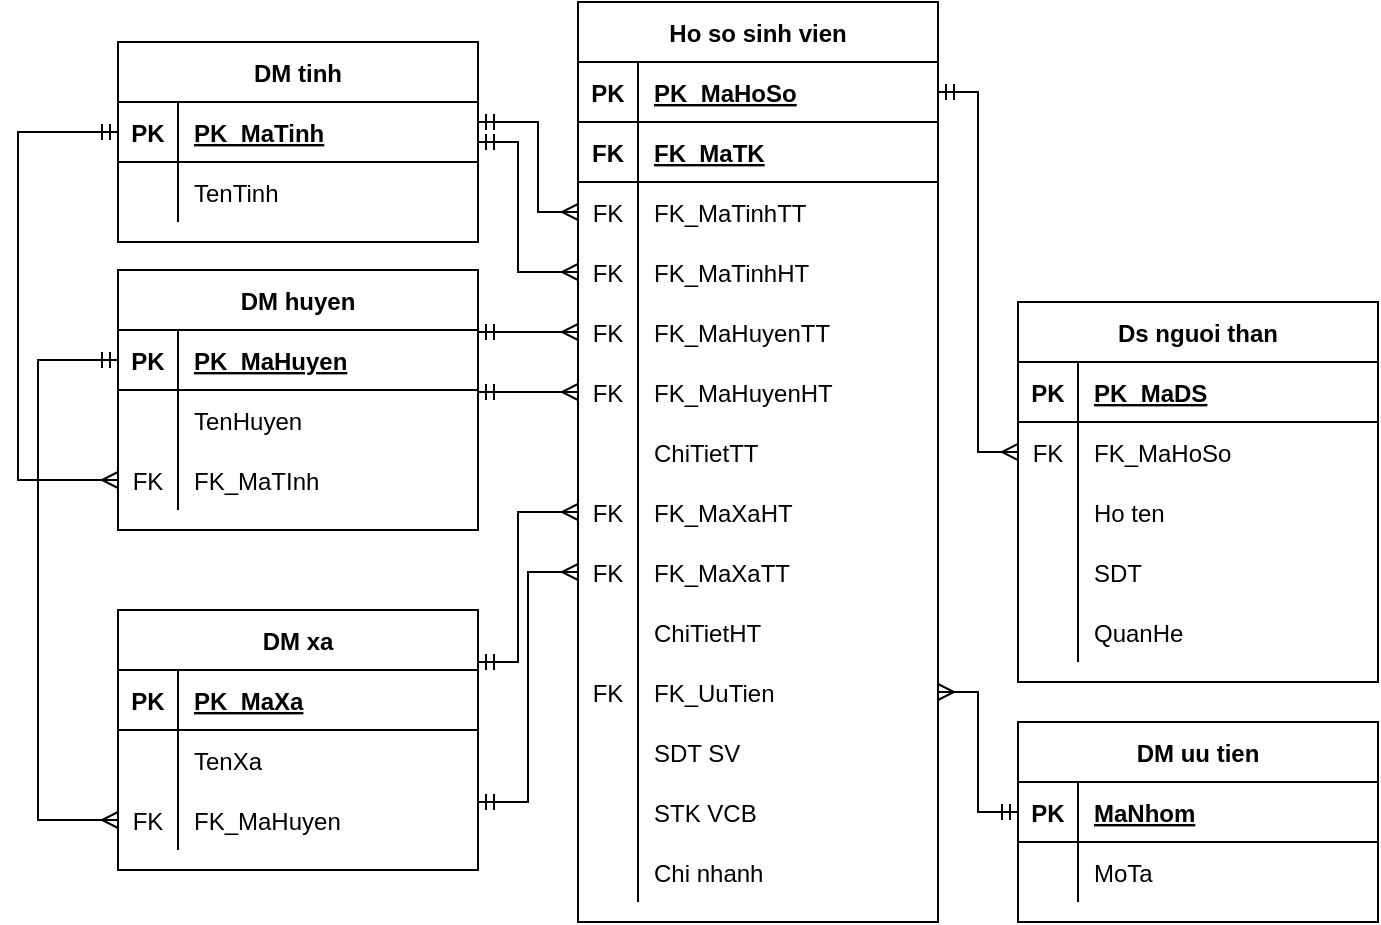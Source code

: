 <mxfile version="14.9.4" type="device"><diagram id="vmubvNUC6eZCrKZNaQJe" name="Page-1"><mxGraphModel dx="1038" dy="556" grid="1" gridSize="10" guides="1" tooltips="1" connect="1" arrows="1" fold="1" page="1" pageScale="1" pageWidth="1169" pageHeight="827" math="0" shadow="0"><root><mxCell id="0"/><mxCell id="1" parent="0"/><mxCell id="HDSf3Jfx4WkuOXrJgDsM-1" value="Ho so sinh vien" style="shape=table;startSize=30;container=1;collapsible=1;childLayout=tableLayout;fixedRows=1;rowLines=0;fontStyle=1;align=center;resizeLast=1;" parent="1" vertex="1"><mxGeometry x="370" y="60" width="180" height="460" as="geometry"/></mxCell><mxCell id="HDSf3Jfx4WkuOXrJgDsM-2" value="" style="shape=partialRectangle;collapsible=0;dropTarget=0;pointerEvents=0;fillColor=none;top=0;left=0;bottom=1;right=0;points=[[0,0.5],[1,0.5]];portConstraint=eastwest;" parent="HDSf3Jfx4WkuOXrJgDsM-1" vertex="1"><mxGeometry y="30" width="180" height="30" as="geometry"/></mxCell><mxCell id="HDSf3Jfx4WkuOXrJgDsM-3" value="PK" style="shape=partialRectangle;connectable=0;fillColor=none;top=0;left=0;bottom=0;right=0;fontStyle=1;overflow=hidden;" parent="HDSf3Jfx4WkuOXrJgDsM-2" vertex="1"><mxGeometry width="30" height="30" as="geometry"/></mxCell><mxCell id="HDSf3Jfx4WkuOXrJgDsM-4" value="PK_MaHoSo" style="shape=partialRectangle;connectable=0;fillColor=none;top=0;left=0;bottom=0;right=0;align=left;spacingLeft=6;fontStyle=5;overflow=hidden;" parent="HDSf3Jfx4WkuOXrJgDsM-2" vertex="1"><mxGeometry x="30" width="150" height="30" as="geometry"/></mxCell><mxCell id="HDSf3Jfx4WkuOXrJgDsM-14" value="" style="shape=partialRectangle;collapsible=0;dropTarget=0;pointerEvents=0;fillColor=none;top=0;left=0;bottom=1;right=0;points=[[0,0.5],[1,0.5]];portConstraint=eastwest;" parent="HDSf3Jfx4WkuOXrJgDsM-1" vertex="1"><mxGeometry y="60" width="180" height="30" as="geometry"/></mxCell><mxCell id="HDSf3Jfx4WkuOXrJgDsM-15" value="FK" style="shape=partialRectangle;connectable=0;fillColor=none;top=0;left=0;bottom=0;right=0;fontStyle=1;overflow=hidden;" parent="HDSf3Jfx4WkuOXrJgDsM-14" vertex="1"><mxGeometry width="30" height="30" as="geometry"/></mxCell><mxCell id="HDSf3Jfx4WkuOXrJgDsM-16" value="FK_MaTK" style="shape=partialRectangle;connectable=0;fillColor=none;top=0;left=0;bottom=0;right=0;align=left;spacingLeft=6;fontStyle=5;overflow=hidden;" parent="HDSf3Jfx4WkuOXrJgDsM-14" vertex="1"><mxGeometry x="30" width="150" height="30" as="geometry"/></mxCell><mxCell id="HDSf3Jfx4WkuOXrJgDsM-5" value="" style="shape=partialRectangle;collapsible=0;dropTarget=0;pointerEvents=0;fillColor=none;top=0;left=0;bottom=0;right=0;points=[[0,0.5],[1,0.5]];portConstraint=eastwest;" parent="HDSf3Jfx4WkuOXrJgDsM-1" vertex="1"><mxGeometry y="90" width="180" height="30" as="geometry"/></mxCell><mxCell id="HDSf3Jfx4WkuOXrJgDsM-6" value="FK" style="shape=partialRectangle;connectable=0;fillColor=none;top=0;left=0;bottom=0;right=0;editable=1;overflow=hidden;" parent="HDSf3Jfx4WkuOXrJgDsM-5" vertex="1"><mxGeometry width="30" height="30" as="geometry"/></mxCell><mxCell id="HDSf3Jfx4WkuOXrJgDsM-7" value="FK_MaTinhTT" style="shape=partialRectangle;connectable=0;fillColor=none;top=0;left=0;bottom=0;right=0;align=left;spacingLeft=6;overflow=hidden;" parent="HDSf3Jfx4WkuOXrJgDsM-5" vertex="1"><mxGeometry x="30" width="150" height="30" as="geometry"/></mxCell><mxCell id="HDSf3Jfx4WkuOXrJgDsM-21" value="" style="shape=partialRectangle;collapsible=0;dropTarget=0;pointerEvents=0;fillColor=none;top=0;left=0;bottom=0;right=0;points=[[0,0.5],[1,0.5]];portConstraint=eastwest;" parent="HDSf3Jfx4WkuOXrJgDsM-1" vertex="1"><mxGeometry y="120" width="180" height="30" as="geometry"/></mxCell><mxCell id="HDSf3Jfx4WkuOXrJgDsM-22" value="FK" style="shape=partialRectangle;connectable=0;fillColor=none;top=0;left=0;bottom=0;right=0;editable=1;overflow=hidden;" parent="HDSf3Jfx4WkuOXrJgDsM-21" vertex="1"><mxGeometry width="30" height="30" as="geometry"/></mxCell><mxCell id="HDSf3Jfx4WkuOXrJgDsM-23" value="FK_MaTinhHT" style="shape=partialRectangle;connectable=0;fillColor=none;top=0;left=0;bottom=0;right=0;align=left;spacingLeft=6;overflow=hidden;" parent="HDSf3Jfx4WkuOXrJgDsM-21" vertex="1"><mxGeometry x="30" width="150" height="30" as="geometry"/></mxCell><mxCell id="HDSf3Jfx4WkuOXrJgDsM-8" value="" style="shape=partialRectangle;collapsible=0;dropTarget=0;pointerEvents=0;fillColor=none;top=0;left=0;bottom=0;right=0;points=[[0,0.5],[1,0.5]];portConstraint=eastwest;" parent="HDSf3Jfx4WkuOXrJgDsM-1" vertex="1"><mxGeometry y="150" width="180" height="30" as="geometry"/></mxCell><mxCell id="HDSf3Jfx4WkuOXrJgDsM-9" value="FK" style="shape=partialRectangle;connectable=0;fillColor=none;top=0;left=0;bottom=0;right=0;editable=1;overflow=hidden;" parent="HDSf3Jfx4WkuOXrJgDsM-8" vertex="1"><mxGeometry width="30" height="30" as="geometry"/></mxCell><mxCell id="HDSf3Jfx4WkuOXrJgDsM-10" value="FK_MaHuyenTT" style="shape=partialRectangle;connectable=0;fillColor=none;top=0;left=0;bottom=0;right=0;align=left;spacingLeft=6;overflow=hidden;" parent="HDSf3Jfx4WkuOXrJgDsM-8" vertex="1"><mxGeometry x="30" width="150" height="30" as="geometry"/></mxCell><mxCell id="HDSf3Jfx4WkuOXrJgDsM-24" value="" style="shape=partialRectangle;collapsible=0;dropTarget=0;pointerEvents=0;fillColor=none;top=0;left=0;bottom=0;right=0;points=[[0,0.5],[1,0.5]];portConstraint=eastwest;" parent="HDSf3Jfx4WkuOXrJgDsM-1" vertex="1"><mxGeometry y="180" width="180" height="30" as="geometry"/></mxCell><mxCell id="HDSf3Jfx4WkuOXrJgDsM-25" value="FK" style="shape=partialRectangle;connectable=0;fillColor=none;top=0;left=0;bottom=0;right=0;editable=1;overflow=hidden;" parent="HDSf3Jfx4WkuOXrJgDsM-24" vertex="1"><mxGeometry width="30" height="30" as="geometry"/></mxCell><mxCell id="HDSf3Jfx4WkuOXrJgDsM-26" value="FK_MaHuyenHT" style="shape=partialRectangle;connectable=0;fillColor=none;top=0;left=0;bottom=0;right=0;align=left;spacingLeft=6;overflow=hidden;" parent="HDSf3Jfx4WkuOXrJgDsM-24" vertex="1"><mxGeometry x="30" width="150" height="30" as="geometry"/></mxCell><mxCell id="HDSf3Jfx4WkuOXrJgDsM-30" value="" style="shape=partialRectangle;collapsible=0;dropTarget=0;pointerEvents=0;fillColor=none;top=0;left=0;bottom=0;right=0;points=[[0,0.5],[1,0.5]];portConstraint=eastwest;" parent="HDSf3Jfx4WkuOXrJgDsM-1" vertex="1"><mxGeometry y="210" width="180" height="30" as="geometry"/></mxCell><mxCell id="HDSf3Jfx4WkuOXrJgDsM-31" value="" style="shape=partialRectangle;connectable=0;fillColor=none;top=0;left=0;bottom=0;right=0;editable=1;overflow=hidden;" parent="HDSf3Jfx4WkuOXrJgDsM-30" vertex="1"><mxGeometry width="30" height="30" as="geometry"/></mxCell><mxCell id="HDSf3Jfx4WkuOXrJgDsM-32" value="ChiTietTT" style="shape=partialRectangle;connectable=0;fillColor=none;top=0;left=0;bottom=0;right=0;align=left;spacingLeft=6;overflow=hidden;" parent="HDSf3Jfx4WkuOXrJgDsM-30" vertex="1"><mxGeometry x="30" width="150" height="30" as="geometry"/></mxCell><mxCell id="HDSf3Jfx4WkuOXrJgDsM-27" value="" style="shape=partialRectangle;collapsible=0;dropTarget=0;pointerEvents=0;fillColor=none;top=0;left=0;bottom=0;right=0;points=[[0,0.5],[1,0.5]];portConstraint=eastwest;" parent="HDSf3Jfx4WkuOXrJgDsM-1" vertex="1"><mxGeometry y="240" width="180" height="30" as="geometry"/></mxCell><mxCell id="HDSf3Jfx4WkuOXrJgDsM-28" value="FK" style="shape=partialRectangle;connectable=0;fillColor=none;top=0;left=0;bottom=0;right=0;editable=1;overflow=hidden;" parent="HDSf3Jfx4WkuOXrJgDsM-27" vertex="1"><mxGeometry width="30" height="30" as="geometry"/></mxCell><mxCell id="HDSf3Jfx4WkuOXrJgDsM-29" value="FK_MaXaHT" style="shape=partialRectangle;connectable=0;fillColor=none;top=0;left=0;bottom=0;right=0;align=left;spacingLeft=6;overflow=hidden;" parent="HDSf3Jfx4WkuOXrJgDsM-27" vertex="1"><mxGeometry x="30" width="150" height="30" as="geometry"/></mxCell><mxCell id="HDSf3Jfx4WkuOXrJgDsM-11" value="" style="shape=partialRectangle;collapsible=0;dropTarget=0;pointerEvents=0;fillColor=none;top=0;left=0;bottom=0;right=0;points=[[0,0.5],[1,0.5]];portConstraint=eastwest;" parent="HDSf3Jfx4WkuOXrJgDsM-1" vertex="1"><mxGeometry y="270" width="180" height="30" as="geometry"/></mxCell><mxCell id="HDSf3Jfx4WkuOXrJgDsM-12" value="FK" style="shape=partialRectangle;connectable=0;fillColor=none;top=0;left=0;bottom=0;right=0;editable=1;overflow=hidden;" parent="HDSf3Jfx4WkuOXrJgDsM-11" vertex="1"><mxGeometry width="30" height="30" as="geometry"/></mxCell><mxCell id="HDSf3Jfx4WkuOXrJgDsM-13" value="FK_MaXaTT" style="shape=partialRectangle;connectable=0;fillColor=none;top=0;left=0;bottom=0;right=0;align=left;spacingLeft=6;overflow=hidden;" parent="HDSf3Jfx4WkuOXrJgDsM-11" vertex="1"><mxGeometry x="30" width="150" height="30" as="geometry"/></mxCell><mxCell id="HDSf3Jfx4WkuOXrJgDsM-33" value="" style="shape=partialRectangle;collapsible=0;dropTarget=0;pointerEvents=0;fillColor=none;top=0;left=0;bottom=0;right=0;points=[[0,0.5],[1,0.5]];portConstraint=eastwest;" parent="HDSf3Jfx4WkuOXrJgDsM-1" vertex="1"><mxGeometry y="300" width="180" height="30" as="geometry"/></mxCell><mxCell id="HDSf3Jfx4WkuOXrJgDsM-34" value="" style="shape=partialRectangle;connectable=0;fillColor=none;top=0;left=0;bottom=0;right=0;editable=1;overflow=hidden;" parent="HDSf3Jfx4WkuOXrJgDsM-33" vertex="1"><mxGeometry width="30" height="30" as="geometry"/></mxCell><mxCell id="HDSf3Jfx4WkuOXrJgDsM-35" value="ChiTietHT" style="shape=partialRectangle;connectable=0;fillColor=none;top=0;left=0;bottom=0;right=0;align=left;spacingLeft=6;overflow=hidden;" parent="HDSf3Jfx4WkuOXrJgDsM-33" vertex="1"><mxGeometry x="30" width="150" height="30" as="geometry"/></mxCell><mxCell id="HDSf3Jfx4WkuOXrJgDsM-104" value="" style="shape=partialRectangle;collapsible=0;dropTarget=0;pointerEvents=0;fillColor=none;top=0;left=0;bottom=0;right=0;points=[[0,0.5],[1,0.5]];portConstraint=eastwest;" parent="HDSf3Jfx4WkuOXrJgDsM-1" vertex="1"><mxGeometry y="330" width="180" height="30" as="geometry"/></mxCell><mxCell id="HDSf3Jfx4WkuOXrJgDsM-105" value="FK" style="shape=partialRectangle;connectable=0;fillColor=none;top=0;left=0;bottom=0;right=0;editable=1;overflow=hidden;" parent="HDSf3Jfx4WkuOXrJgDsM-104" vertex="1"><mxGeometry width="30" height="30" as="geometry"/></mxCell><mxCell id="HDSf3Jfx4WkuOXrJgDsM-106" value="FK_UuTien" style="shape=partialRectangle;connectable=0;fillColor=none;top=0;left=0;bottom=0;right=0;align=left;spacingLeft=6;overflow=hidden;" parent="HDSf3Jfx4WkuOXrJgDsM-104" vertex="1"><mxGeometry x="30" width="150" height="30" as="geometry"/></mxCell><mxCell id="HDSf3Jfx4WkuOXrJgDsM-126" value="" style="shape=partialRectangle;collapsible=0;dropTarget=0;pointerEvents=0;fillColor=none;top=0;left=0;bottom=0;right=0;points=[[0,0.5],[1,0.5]];portConstraint=eastwest;" parent="HDSf3Jfx4WkuOXrJgDsM-1" vertex="1"><mxGeometry y="360" width="180" height="30" as="geometry"/></mxCell><mxCell id="HDSf3Jfx4WkuOXrJgDsM-127" value="" style="shape=partialRectangle;connectable=0;fillColor=none;top=0;left=0;bottom=0;right=0;editable=1;overflow=hidden;" parent="HDSf3Jfx4WkuOXrJgDsM-126" vertex="1"><mxGeometry width="30" height="30" as="geometry"/></mxCell><mxCell id="HDSf3Jfx4WkuOXrJgDsM-128" value="SDT SV" style="shape=partialRectangle;connectable=0;fillColor=none;top=0;left=0;bottom=0;right=0;align=left;spacingLeft=6;overflow=hidden;" parent="HDSf3Jfx4WkuOXrJgDsM-126" vertex="1"><mxGeometry x="30" width="150" height="30" as="geometry"/></mxCell><mxCell id="HDSf3Jfx4WkuOXrJgDsM-129" value="" style="shape=partialRectangle;collapsible=0;dropTarget=0;pointerEvents=0;fillColor=none;top=0;left=0;bottom=0;right=0;points=[[0,0.5],[1,0.5]];portConstraint=eastwest;" parent="HDSf3Jfx4WkuOXrJgDsM-1" vertex="1"><mxGeometry y="390" width="180" height="30" as="geometry"/></mxCell><mxCell id="HDSf3Jfx4WkuOXrJgDsM-130" value="" style="shape=partialRectangle;connectable=0;fillColor=none;top=0;left=0;bottom=0;right=0;editable=1;overflow=hidden;" parent="HDSf3Jfx4WkuOXrJgDsM-129" vertex="1"><mxGeometry width="30" height="30" as="geometry"/></mxCell><mxCell id="HDSf3Jfx4WkuOXrJgDsM-131" value="STK VCB" style="shape=partialRectangle;connectable=0;fillColor=none;top=0;left=0;bottom=0;right=0;align=left;spacingLeft=6;overflow=hidden;" parent="HDSf3Jfx4WkuOXrJgDsM-129" vertex="1"><mxGeometry x="30" width="150" height="30" as="geometry"/></mxCell><mxCell id="HDSf3Jfx4WkuOXrJgDsM-132" value="" style="shape=partialRectangle;collapsible=0;dropTarget=0;pointerEvents=0;fillColor=none;top=0;left=0;bottom=0;right=0;points=[[0,0.5],[1,0.5]];portConstraint=eastwest;" parent="HDSf3Jfx4WkuOXrJgDsM-1" vertex="1"><mxGeometry y="420" width="180" height="30" as="geometry"/></mxCell><mxCell id="HDSf3Jfx4WkuOXrJgDsM-133" value="" style="shape=partialRectangle;connectable=0;fillColor=none;top=0;left=0;bottom=0;right=0;editable=1;overflow=hidden;" parent="HDSf3Jfx4WkuOXrJgDsM-132" vertex="1"><mxGeometry width="30" height="30" as="geometry"/></mxCell><mxCell id="HDSf3Jfx4WkuOXrJgDsM-134" value="Chi nhanh" style="shape=partialRectangle;connectable=0;fillColor=none;top=0;left=0;bottom=0;right=0;align=left;spacingLeft=6;overflow=hidden;" parent="HDSf3Jfx4WkuOXrJgDsM-132" vertex="1"><mxGeometry x="30" width="150" height="30" as="geometry"/></mxCell><mxCell id="HDSf3Jfx4WkuOXrJgDsM-107" value="DM uu tien" style="shape=table;startSize=30;container=1;collapsible=1;childLayout=tableLayout;fixedRows=1;rowLines=0;fontStyle=1;align=center;resizeLast=1;" parent="1" vertex="1"><mxGeometry x="590" y="420" width="180" height="100" as="geometry"/></mxCell><mxCell id="HDSf3Jfx4WkuOXrJgDsM-108" value="" style="shape=partialRectangle;collapsible=0;dropTarget=0;pointerEvents=0;fillColor=none;top=0;left=0;bottom=1;right=0;points=[[0,0.5],[1,0.5]];portConstraint=eastwest;" parent="HDSf3Jfx4WkuOXrJgDsM-107" vertex="1"><mxGeometry y="30" width="180" height="30" as="geometry"/></mxCell><mxCell id="HDSf3Jfx4WkuOXrJgDsM-109" value="PK" style="shape=partialRectangle;connectable=0;fillColor=none;top=0;left=0;bottom=0;right=0;fontStyle=1;overflow=hidden;" parent="HDSf3Jfx4WkuOXrJgDsM-108" vertex="1"><mxGeometry width="30" height="30" as="geometry"/></mxCell><mxCell id="HDSf3Jfx4WkuOXrJgDsM-110" value="MaNhom" style="shape=partialRectangle;connectable=0;fillColor=none;top=0;left=0;bottom=0;right=0;align=left;spacingLeft=6;fontStyle=5;overflow=hidden;" parent="HDSf3Jfx4WkuOXrJgDsM-108" vertex="1"><mxGeometry x="30" width="150" height="30" as="geometry"/></mxCell><mxCell id="HDSf3Jfx4WkuOXrJgDsM-111" value="" style="shape=partialRectangle;collapsible=0;dropTarget=0;pointerEvents=0;fillColor=none;top=0;left=0;bottom=0;right=0;points=[[0,0.5],[1,0.5]];portConstraint=eastwest;" parent="HDSf3Jfx4WkuOXrJgDsM-107" vertex="1"><mxGeometry y="60" width="180" height="30" as="geometry"/></mxCell><mxCell id="HDSf3Jfx4WkuOXrJgDsM-112" value="" style="shape=partialRectangle;connectable=0;fillColor=none;top=0;left=0;bottom=0;right=0;editable=1;overflow=hidden;" parent="HDSf3Jfx4WkuOXrJgDsM-111" vertex="1"><mxGeometry width="30" height="30" as="geometry"/></mxCell><mxCell id="HDSf3Jfx4WkuOXrJgDsM-113" value="MoTa" style="shape=partialRectangle;connectable=0;fillColor=none;top=0;left=0;bottom=0;right=0;align=left;spacingLeft=6;overflow=hidden;" parent="HDSf3Jfx4WkuOXrJgDsM-111" vertex="1"><mxGeometry x="30" width="150" height="30" as="geometry"/></mxCell><mxCell id="HDSf3Jfx4WkuOXrJgDsM-135" value="Ds nguoi than" style="shape=table;startSize=30;container=1;collapsible=1;childLayout=tableLayout;fixedRows=1;rowLines=0;fontStyle=1;align=center;resizeLast=1;" parent="1" vertex="1"><mxGeometry x="590" y="210" width="180" height="190" as="geometry"/></mxCell><mxCell id="HDSf3Jfx4WkuOXrJgDsM-136" value="" style="shape=partialRectangle;collapsible=0;dropTarget=0;pointerEvents=0;fillColor=none;top=0;left=0;bottom=1;right=0;points=[[0,0.5],[1,0.5]];portConstraint=eastwest;" parent="HDSf3Jfx4WkuOXrJgDsM-135" vertex="1"><mxGeometry y="30" width="180" height="30" as="geometry"/></mxCell><mxCell id="HDSf3Jfx4WkuOXrJgDsM-137" value="PK" style="shape=partialRectangle;connectable=0;fillColor=none;top=0;left=0;bottom=0;right=0;fontStyle=1;overflow=hidden;" parent="HDSf3Jfx4WkuOXrJgDsM-136" vertex="1"><mxGeometry width="30" height="30" as="geometry"/></mxCell><mxCell id="HDSf3Jfx4WkuOXrJgDsM-138" value="PK_MaDS" style="shape=partialRectangle;connectable=0;fillColor=none;top=0;left=0;bottom=0;right=0;align=left;spacingLeft=6;fontStyle=5;overflow=hidden;" parent="HDSf3Jfx4WkuOXrJgDsM-136" vertex="1"><mxGeometry x="30" width="150" height="30" as="geometry"/></mxCell><mxCell id="HDSf3Jfx4WkuOXrJgDsM-139" value="" style="shape=partialRectangle;collapsible=0;dropTarget=0;pointerEvents=0;fillColor=none;top=0;left=0;bottom=0;right=0;points=[[0,0.5],[1,0.5]];portConstraint=eastwest;" parent="HDSf3Jfx4WkuOXrJgDsM-135" vertex="1"><mxGeometry y="60" width="180" height="30" as="geometry"/></mxCell><mxCell id="HDSf3Jfx4WkuOXrJgDsM-140" value="FK" style="shape=partialRectangle;connectable=0;fillColor=none;top=0;left=0;bottom=0;right=0;editable=1;overflow=hidden;" parent="HDSf3Jfx4WkuOXrJgDsM-139" vertex="1"><mxGeometry width="30" height="30" as="geometry"/></mxCell><mxCell id="HDSf3Jfx4WkuOXrJgDsM-141" value="FK_MaHoSo" style="shape=partialRectangle;connectable=0;fillColor=none;top=0;left=0;bottom=0;right=0;align=left;spacingLeft=6;overflow=hidden;" parent="HDSf3Jfx4WkuOXrJgDsM-139" vertex="1"><mxGeometry x="30" width="150" height="30" as="geometry"/></mxCell><mxCell id="HDSf3Jfx4WkuOXrJgDsM-149" value="" style="shape=partialRectangle;collapsible=0;dropTarget=0;pointerEvents=0;fillColor=none;top=0;left=0;bottom=0;right=0;points=[[0,0.5],[1,0.5]];portConstraint=eastwest;" parent="HDSf3Jfx4WkuOXrJgDsM-135" vertex="1"><mxGeometry y="90" width="180" height="30" as="geometry"/></mxCell><mxCell id="HDSf3Jfx4WkuOXrJgDsM-150" value="" style="shape=partialRectangle;connectable=0;fillColor=none;top=0;left=0;bottom=0;right=0;editable=1;overflow=hidden;" parent="HDSf3Jfx4WkuOXrJgDsM-149" vertex="1"><mxGeometry width="30" height="30" as="geometry"/></mxCell><mxCell id="HDSf3Jfx4WkuOXrJgDsM-151" value="Ho ten" style="shape=partialRectangle;connectable=0;fillColor=none;top=0;left=0;bottom=0;right=0;align=left;spacingLeft=6;overflow=hidden;" parent="HDSf3Jfx4WkuOXrJgDsM-149" vertex="1"><mxGeometry x="30" width="150" height="30" as="geometry"/></mxCell><mxCell id="HDSf3Jfx4WkuOXrJgDsM-152" value="" style="shape=partialRectangle;collapsible=0;dropTarget=0;pointerEvents=0;fillColor=none;top=0;left=0;bottom=0;right=0;points=[[0,0.5],[1,0.5]];portConstraint=eastwest;" parent="HDSf3Jfx4WkuOXrJgDsM-135" vertex="1"><mxGeometry y="120" width="180" height="30" as="geometry"/></mxCell><mxCell id="HDSf3Jfx4WkuOXrJgDsM-153" value="" style="shape=partialRectangle;connectable=0;fillColor=none;top=0;left=0;bottom=0;right=0;editable=1;overflow=hidden;" parent="HDSf3Jfx4WkuOXrJgDsM-152" vertex="1"><mxGeometry width="30" height="30" as="geometry"/></mxCell><mxCell id="HDSf3Jfx4WkuOXrJgDsM-154" value="SDT" style="shape=partialRectangle;connectable=0;fillColor=none;top=0;left=0;bottom=0;right=0;align=left;spacingLeft=6;overflow=hidden;" parent="HDSf3Jfx4WkuOXrJgDsM-152" vertex="1"><mxGeometry x="30" width="150" height="30" as="geometry"/></mxCell><mxCell id="HDSf3Jfx4WkuOXrJgDsM-155" value="" style="shape=partialRectangle;collapsible=0;dropTarget=0;pointerEvents=0;fillColor=none;top=0;left=0;bottom=0;right=0;points=[[0,0.5],[1,0.5]];portConstraint=eastwest;" parent="HDSf3Jfx4WkuOXrJgDsM-135" vertex="1"><mxGeometry y="150" width="180" height="30" as="geometry"/></mxCell><mxCell id="HDSf3Jfx4WkuOXrJgDsM-156" value="" style="shape=partialRectangle;connectable=0;fillColor=none;top=0;left=0;bottom=0;right=0;editable=1;overflow=hidden;" parent="HDSf3Jfx4WkuOXrJgDsM-155" vertex="1"><mxGeometry width="30" height="30" as="geometry"/></mxCell><mxCell id="HDSf3Jfx4WkuOXrJgDsM-157" value="QuanHe" style="shape=partialRectangle;connectable=0;fillColor=none;top=0;left=0;bottom=0;right=0;align=left;spacingLeft=6;overflow=hidden;" parent="HDSf3Jfx4WkuOXrJgDsM-155" vertex="1"><mxGeometry x="30" width="150" height="30" as="geometry"/></mxCell><mxCell id="HDSf3Jfx4WkuOXrJgDsM-165" value="DM tinh" style="shape=table;startSize=30;container=1;collapsible=1;childLayout=tableLayout;fixedRows=1;rowLines=0;fontStyle=1;align=center;resizeLast=1;" parent="1" vertex="1"><mxGeometry x="140" y="80" width="180" height="100" as="geometry"/></mxCell><mxCell id="HDSf3Jfx4WkuOXrJgDsM-166" value="" style="shape=partialRectangle;collapsible=0;dropTarget=0;pointerEvents=0;fillColor=none;top=0;left=0;bottom=1;right=0;points=[[0,0.5],[1,0.5]];portConstraint=eastwest;" parent="HDSf3Jfx4WkuOXrJgDsM-165" vertex="1"><mxGeometry y="30" width="180" height="30" as="geometry"/></mxCell><mxCell id="HDSf3Jfx4WkuOXrJgDsM-167" value="PK" style="shape=partialRectangle;connectable=0;fillColor=none;top=0;left=0;bottom=0;right=0;fontStyle=1;overflow=hidden;" parent="HDSf3Jfx4WkuOXrJgDsM-166" vertex="1"><mxGeometry width="30" height="30" as="geometry"/></mxCell><mxCell id="HDSf3Jfx4WkuOXrJgDsM-168" value="PK_MaTinh" style="shape=partialRectangle;connectable=0;fillColor=none;top=0;left=0;bottom=0;right=0;align=left;spacingLeft=6;fontStyle=5;overflow=hidden;" parent="HDSf3Jfx4WkuOXrJgDsM-166" vertex="1"><mxGeometry x="30" width="150" height="30" as="geometry"/></mxCell><mxCell id="HDSf3Jfx4WkuOXrJgDsM-169" value="" style="shape=partialRectangle;collapsible=0;dropTarget=0;pointerEvents=0;fillColor=none;top=0;left=0;bottom=0;right=0;points=[[0,0.5],[1,0.5]];portConstraint=eastwest;" parent="HDSf3Jfx4WkuOXrJgDsM-165" vertex="1"><mxGeometry y="60" width="180" height="30" as="geometry"/></mxCell><mxCell id="HDSf3Jfx4WkuOXrJgDsM-170" value="" style="shape=partialRectangle;connectable=0;fillColor=none;top=0;left=0;bottom=0;right=0;editable=1;overflow=hidden;" parent="HDSf3Jfx4WkuOXrJgDsM-169" vertex="1"><mxGeometry width="30" height="30" as="geometry"/></mxCell><mxCell id="HDSf3Jfx4WkuOXrJgDsM-171" value="TenTinh" style="shape=partialRectangle;connectable=0;fillColor=none;top=0;left=0;bottom=0;right=0;align=left;spacingLeft=6;overflow=hidden;" parent="HDSf3Jfx4WkuOXrJgDsM-169" vertex="1"><mxGeometry x="30" width="150" height="30" as="geometry"/></mxCell><mxCell id="HDSf3Jfx4WkuOXrJgDsM-188" style="edgeStyle=orthogonalEdgeStyle;rounded=0;orthogonalLoop=1;jettySize=auto;html=1;endArrow=ERmany;endFill=0;startArrow=ERmandOne;startFill=0;" parent="1" source="HDSf3Jfx4WkuOXrJgDsM-172" target="HDSf3Jfx4WkuOXrJgDsM-8" edge="1"><mxGeometry relative="1" as="geometry"><Array as="points"><mxPoint x="340" y="225"/><mxPoint x="340" y="225"/></Array></mxGeometry></mxCell><mxCell id="hxG-gDIr-ZUytdMYTDeE-13" style="edgeStyle=orthogonalEdgeStyle;rounded=0;orthogonalLoop=1;jettySize=auto;html=1;startArrow=ERmany;startFill=0;endArrow=ERmandOne;endFill=0;" edge="1" parent="1" source="hxG-gDIr-ZUytdMYTDeE-7" target="HDSf3Jfx4WkuOXrJgDsM-166"><mxGeometry relative="1" as="geometry"><Array as="points"><mxPoint x="90" y="299"/><mxPoint x="90" y="125"/></Array></mxGeometry></mxCell><mxCell id="HDSf3Jfx4WkuOXrJgDsM-172" value="DM huyen" style="shape=table;startSize=30;container=1;collapsible=1;childLayout=tableLayout;fixedRows=1;rowLines=0;fontStyle=1;align=center;resizeLast=1;" parent="1" vertex="1"><mxGeometry x="140" y="194" width="180" height="130" as="geometry"/></mxCell><mxCell id="HDSf3Jfx4WkuOXrJgDsM-173" value="" style="shape=partialRectangle;collapsible=0;dropTarget=0;pointerEvents=0;fillColor=none;top=0;left=0;bottom=1;right=0;points=[[0,0.5],[1,0.5]];portConstraint=eastwest;" parent="HDSf3Jfx4WkuOXrJgDsM-172" vertex="1"><mxGeometry y="30" width="180" height="30" as="geometry"/></mxCell><mxCell id="HDSf3Jfx4WkuOXrJgDsM-174" value="PK" style="shape=partialRectangle;connectable=0;fillColor=none;top=0;left=0;bottom=0;right=0;fontStyle=1;overflow=hidden;" parent="HDSf3Jfx4WkuOXrJgDsM-173" vertex="1"><mxGeometry width="30" height="30" as="geometry"/></mxCell><mxCell id="HDSf3Jfx4WkuOXrJgDsM-175" value="PK_MaHuyen" style="shape=partialRectangle;connectable=0;fillColor=none;top=0;left=0;bottom=0;right=0;align=left;spacingLeft=6;fontStyle=5;overflow=hidden;" parent="HDSf3Jfx4WkuOXrJgDsM-173" vertex="1"><mxGeometry x="30" width="150" height="30" as="geometry"/></mxCell><mxCell id="HDSf3Jfx4WkuOXrJgDsM-176" value="" style="shape=partialRectangle;collapsible=0;dropTarget=0;pointerEvents=0;fillColor=none;top=0;left=0;bottom=0;right=0;points=[[0,0.5],[1,0.5]];portConstraint=eastwest;" parent="HDSf3Jfx4WkuOXrJgDsM-172" vertex="1"><mxGeometry y="60" width="180" height="30" as="geometry"/></mxCell><mxCell id="HDSf3Jfx4WkuOXrJgDsM-177" value="" style="shape=partialRectangle;connectable=0;fillColor=none;top=0;left=0;bottom=0;right=0;editable=1;overflow=hidden;" parent="HDSf3Jfx4WkuOXrJgDsM-176" vertex="1"><mxGeometry width="30" height="30" as="geometry"/></mxCell><mxCell id="HDSf3Jfx4WkuOXrJgDsM-178" value="TenHuyen" style="shape=partialRectangle;connectable=0;fillColor=none;top=0;left=0;bottom=0;right=0;align=left;spacingLeft=6;overflow=hidden;" parent="HDSf3Jfx4WkuOXrJgDsM-176" vertex="1"><mxGeometry x="30" width="150" height="30" as="geometry"/></mxCell><mxCell id="hxG-gDIr-ZUytdMYTDeE-7" value="" style="shape=partialRectangle;collapsible=0;dropTarget=0;pointerEvents=0;fillColor=none;top=0;left=0;bottom=0;right=0;points=[[0,0.5],[1,0.5]];portConstraint=eastwest;" vertex="1" parent="HDSf3Jfx4WkuOXrJgDsM-172"><mxGeometry y="90" width="180" height="30" as="geometry"/></mxCell><mxCell id="hxG-gDIr-ZUytdMYTDeE-8" value="FK" style="shape=partialRectangle;connectable=0;fillColor=none;top=0;left=0;bottom=0;right=0;editable=1;overflow=hidden;" vertex="1" parent="hxG-gDIr-ZUytdMYTDeE-7"><mxGeometry width="30" height="30" as="geometry"/></mxCell><mxCell id="hxG-gDIr-ZUytdMYTDeE-9" value="FK_MaTInh" style="shape=partialRectangle;connectable=0;fillColor=none;top=0;left=0;bottom=0;right=0;align=left;spacingLeft=6;overflow=hidden;" vertex="1" parent="hxG-gDIr-ZUytdMYTDeE-7"><mxGeometry x="30" width="150" height="30" as="geometry"/></mxCell><mxCell id="HDSf3Jfx4WkuOXrJgDsM-190" style="edgeStyle=orthogonalEdgeStyle;rounded=0;orthogonalLoop=1;jettySize=auto;html=1;endArrow=ERmany;endFill=0;startArrow=ERmandOne;startFill=0;" parent="1" source="HDSf3Jfx4WkuOXrJgDsM-179" target="HDSf3Jfx4WkuOXrJgDsM-11" edge="1"><mxGeometry relative="1" as="geometry"><mxPoint x="340" y="380" as="sourcePoint"/><Array as="points"><mxPoint x="345" y="460"/><mxPoint x="345" y="345"/></Array></mxGeometry></mxCell><mxCell id="HDSf3Jfx4WkuOXrJgDsM-179" value="DM xa" style="shape=table;startSize=30;container=1;collapsible=1;childLayout=tableLayout;fixedRows=1;rowLines=0;fontStyle=1;align=center;resizeLast=1;" parent="1" vertex="1"><mxGeometry x="140" y="364" width="180" height="130" as="geometry"/></mxCell><mxCell id="HDSf3Jfx4WkuOXrJgDsM-180" value="" style="shape=partialRectangle;collapsible=0;dropTarget=0;pointerEvents=0;fillColor=none;top=0;left=0;bottom=1;right=0;points=[[0,0.5],[1,0.5]];portConstraint=eastwest;" parent="HDSf3Jfx4WkuOXrJgDsM-179" vertex="1"><mxGeometry y="30" width="180" height="30" as="geometry"/></mxCell><mxCell id="HDSf3Jfx4WkuOXrJgDsM-181" value="PK" style="shape=partialRectangle;connectable=0;fillColor=none;top=0;left=0;bottom=0;right=0;fontStyle=1;overflow=hidden;" parent="HDSf3Jfx4WkuOXrJgDsM-180" vertex="1"><mxGeometry width="30" height="30" as="geometry"/></mxCell><mxCell id="HDSf3Jfx4WkuOXrJgDsM-182" value="PK_MaXa" style="shape=partialRectangle;connectable=0;fillColor=none;top=0;left=0;bottom=0;right=0;align=left;spacingLeft=6;fontStyle=5;overflow=hidden;" parent="HDSf3Jfx4WkuOXrJgDsM-180" vertex="1"><mxGeometry x="30" width="150" height="30" as="geometry"/></mxCell><mxCell id="HDSf3Jfx4WkuOXrJgDsM-183" value="" style="shape=partialRectangle;collapsible=0;dropTarget=0;pointerEvents=0;fillColor=none;top=0;left=0;bottom=0;right=0;points=[[0,0.5],[1,0.5]];portConstraint=eastwest;" parent="HDSf3Jfx4WkuOXrJgDsM-179" vertex="1"><mxGeometry y="60" width="180" height="30" as="geometry"/></mxCell><mxCell id="HDSf3Jfx4WkuOXrJgDsM-184" value="" style="shape=partialRectangle;connectable=0;fillColor=none;top=0;left=0;bottom=0;right=0;editable=1;overflow=hidden;" parent="HDSf3Jfx4WkuOXrJgDsM-183" vertex="1"><mxGeometry width="30" height="30" as="geometry"/></mxCell><mxCell id="HDSf3Jfx4WkuOXrJgDsM-185" value="TenXa" style="shape=partialRectangle;connectable=0;fillColor=none;top=0;left=0;bottom=0;right=0;align=left;spacingLeft=6;overflow=hidden;" parent="HDSf3Jfx4WkuOXrJgDsM-183" vertex="1"><mxGeometry x="30" width="150" height="30" as="geometry"/></mxCell><mxCell id="hxG-gDIr-ZUytdMYTDeE-10" value="" style="shape=partialRectangle;collapsible=0;dropTarget=0;pointerEvents=0;fillColor=none;top=0;left=0;bottom=0;right=0;points=[[0,0.5],[1,0.5]];portConstraint=eastwest;" vertex="1" parent="HDSf3Jfx4WkuOXrJgDsM-179"><mxGeometry y="90" width="180" height="30" as="geometry"/></mxCell><mxCell id="hxG-gDIr-ZUytdMYTDeE-11" value="FK" style="shape=partialRectangle;connectable=0;fillColor=none;top=0;left=0;bottom=0;right=0;editable=1;overflow=hidden;" vertex="1" parent="hxG-gDIr-ZUytdMYTDeE-10"><mxGeometry width="30" height="30" as="geometry"/></mxCell><mxCell id="hxG-gDIr-ZUytdMYTDeE-12" value="FK_MaHuyen" style="shape=partialRectangle;connectable=0;fillColor=none;top=0;left=0;bottom=0;right=0;align=left;spacingLeft=6;overflow=hidden;" vertex="1" parent="hxG-gDIr-ZUytdMYTDeE-10"><mxGeometry x="30" width="150" height="30" as="geometry"/></mxCell><mxCell id="HDSf3Jfx4WkuOXrJgDsM-186" style="edgeStyle=orthogonalEdgeStyle;rounded=0;orthogonalLoop=1;jettySize=auto;html=1;startArrow=ERmandOne;startFill=0;endArrow=ERmany;endFill=0;" parent="1" source="HDSf3Jfx4WkuOXrJgDsM-165" target="HDSf3Jfx4WkuOXrJgDsM-5" edge="1"><mxGeometry relative="1" as="geometry"><Array as="points"><mxPoint x="350" y="120"/><mxPoint x="350" y="165"/></Array></mxGeometry></mxCell><mxCell id="HDSf3Jfx4WkuOXrJgDsM-187" style="edgeStyle=orthogonalEdgeStyle;rounded=0;orthogonalLoop=1;jettySize=auto;html=1;endArrow=ERmany;endFill=0;startArrow=ERmandOne;startFill=0;" parent="1" source="HDSf3Jfx4WkuOXrJgDsM-165" target="HDSf3Jfx4WkuOXrJgDsM-21" edge="1"><mxGeometry relative="1" as="geometry"><Array as="points"><mxPoint x="340" y="130"/><mxPoint x="340" y="195"/></Array></mxGeometry></mxCell><mxCell id="HDSf3Jfx4WkuOXrJgDsM-189" style="edgeStyle=orthogonalEdgeStyle;rounded=0;orthogonalLoop=1;jettySize=auto;html=1;endArrow=ERmany;endFill=0;startArrow=ERmandOne;startFill=0;" parent="1" source="HDSf3Jfx4WkuOXrJgDsM-172" target="HDSf3Jfx4WkuOXrJgDsM-24" edge="1"><mxGeometry relative="1" as="geometry"><Array as="points"><mxPoint x="340" y="255"/><mxPoint x="340" y="255"/></Array></mxGeometry></mxCell><mxCell id="HDSf3Jfx4WkuOXrJgDsM-191" style="edgeStyle=orthogonalEdgeStyle;rounded=0;orthogonalLoop=1;jettySize=auto;html=1;endArrow=ERmany;endFill=0;startArrow=ERmandOne;startFill=0;" parent="1" source="HDSf3Jfx4WkuOXrJgDsM-179" target="HDSf3Jfx4WkuOXrJgDsM-27" edge="1"><mxGeometry relative="1" as="geometry"><Array as="points"><mxPoint x="340" y="390"/><mxPoint x="340" y="315"/></Array></mxGeometry></mxCell><mxCell id="HDSf3Jfx4WkuOXrJgDsM-194" style="edgeStyle=orthogonalEdgeStyle;rounded=0;orthogonalLoop=1;jettySize=auto;html=1;startArrow=ERmandOne;startFill=0;endArrow=ERmany;endFill=0;" parent="1" source="HDSf3Jfx4WkuOXrJgDsM-2" target="HDSf3Jfx4WkuOXrJgDsM-139" edge="1"><mxGeometry relative="1" as="geometry"/></mxCell><mxCell id="HDSf3Jfx4WkuOXrJgDsM-195" style="edgeStyle=orthogonalEdgeStyle;rounded=0;orthogonalLoop=1;jettySize=auto;html=1;startArrow=ERmandOne;startFill=0;endArrow=ERmany;endFill=0;" parent="1" source="HDSf3Jfx4WkuOXrJgDsM-108" target="HDSf3Jfx4WkuOXrJgDsM-104" edge="1"><mxGeometry relative="1" as="geometry"/></mxCell><mxCell id="hxG-gDIr-ZUytdMYTDeE-14" style="edgeStyle=orthogonalEdgeStyle;rounded=0;orthogonalLoop=1;jettySize=auto;html=1;startArrow=ERmany;startFill=0;endArrow=ERmandOne;endFill=0;" edge="1" parent="1" source="hxG-gDIr-ZUytdMYTDeE-10" target="HDSf3Jfx4WkuOXrJgDsM-173"><mxGeometry relative="1" as="geometry"><Array as="points"><mxPoint x="100" y="469"/><mxPoint x="100" y="239"/></Array></mxGeometry></mxCell></root></mxGraphModel></diagram></mxfile>